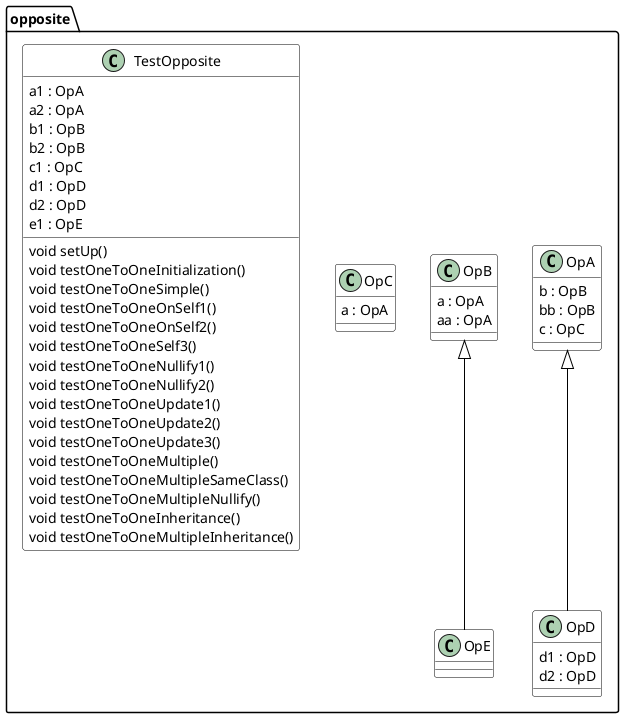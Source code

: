 @startuml

skinparam class {
	BackgroundColor White
	ArrowColor Black
	BorderColor Black
}
package opposite {
	class	OpA {
		b : OpB
		bb : OpB
		c : OpC
	}
	class	OpB {
		a : OpA
		aa : OpA
	}
	class	OpC {
		a : OpA
	}
	class	OpD {
		d1 : OpD
		d2 : OpD
	}
	class	OpE {
	}
	class	TestOpposite {
		a1 : OpA
		a2 : OpA
		b1 : OpB
		b2 : OpB
		c1 : OpC
		d1 : OpD
		d2 : OpD
		e1 : OpE
		void setUp()
		void testOneToOneInitialization()
		void testOneToOneSimple()
		void testOneToOneOnSelf1()
		void testOneToOneOnSelf2()
		void testOneToOneSelf3()
		void testOneToOneNullify1()
		void testOneToOneNullify2()
		void testOneToOneUpdate1()
		void testOneToOneUpdate2()
		void testOneToOneUpdate3()
		void testOneToOneMultiple()
		void testOneToOneMultipleSameClass()
		void testOneToOneMultipleNullify()
		void testOneToOneInheritance()
		void testOneToOneMultipleInheritance()
	}
}
OpA <|-- OpD      
OpB <|-- OpE      
@enduml
